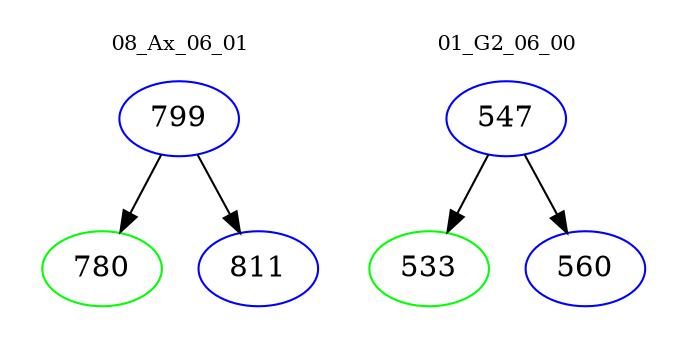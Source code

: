 digraph{
subgraph cluster_0 {
color = white
label = "08_Ax_06_01";
fontsize=10;
T0_799 [label="799", color="blue"]
T0_799 -> T0_780 [color="black"]
T0_780 [label="780", color="green"]
T0_799 -> T0_811 [color="black"]
T0_811 [label="811", color="blue"]
}
subgraph cluster_1 {
color = white
label = "01_G2_06_00";
fontsize=10;
T1_547 [label="547", color="blue"]
T1_547 -> T1_533 [color="black"]
T1_533 [label="533", color="green"]
T1_547 -> T1_560 [color="black"]
T1_560 [label="560", color="blue"]
}
}
